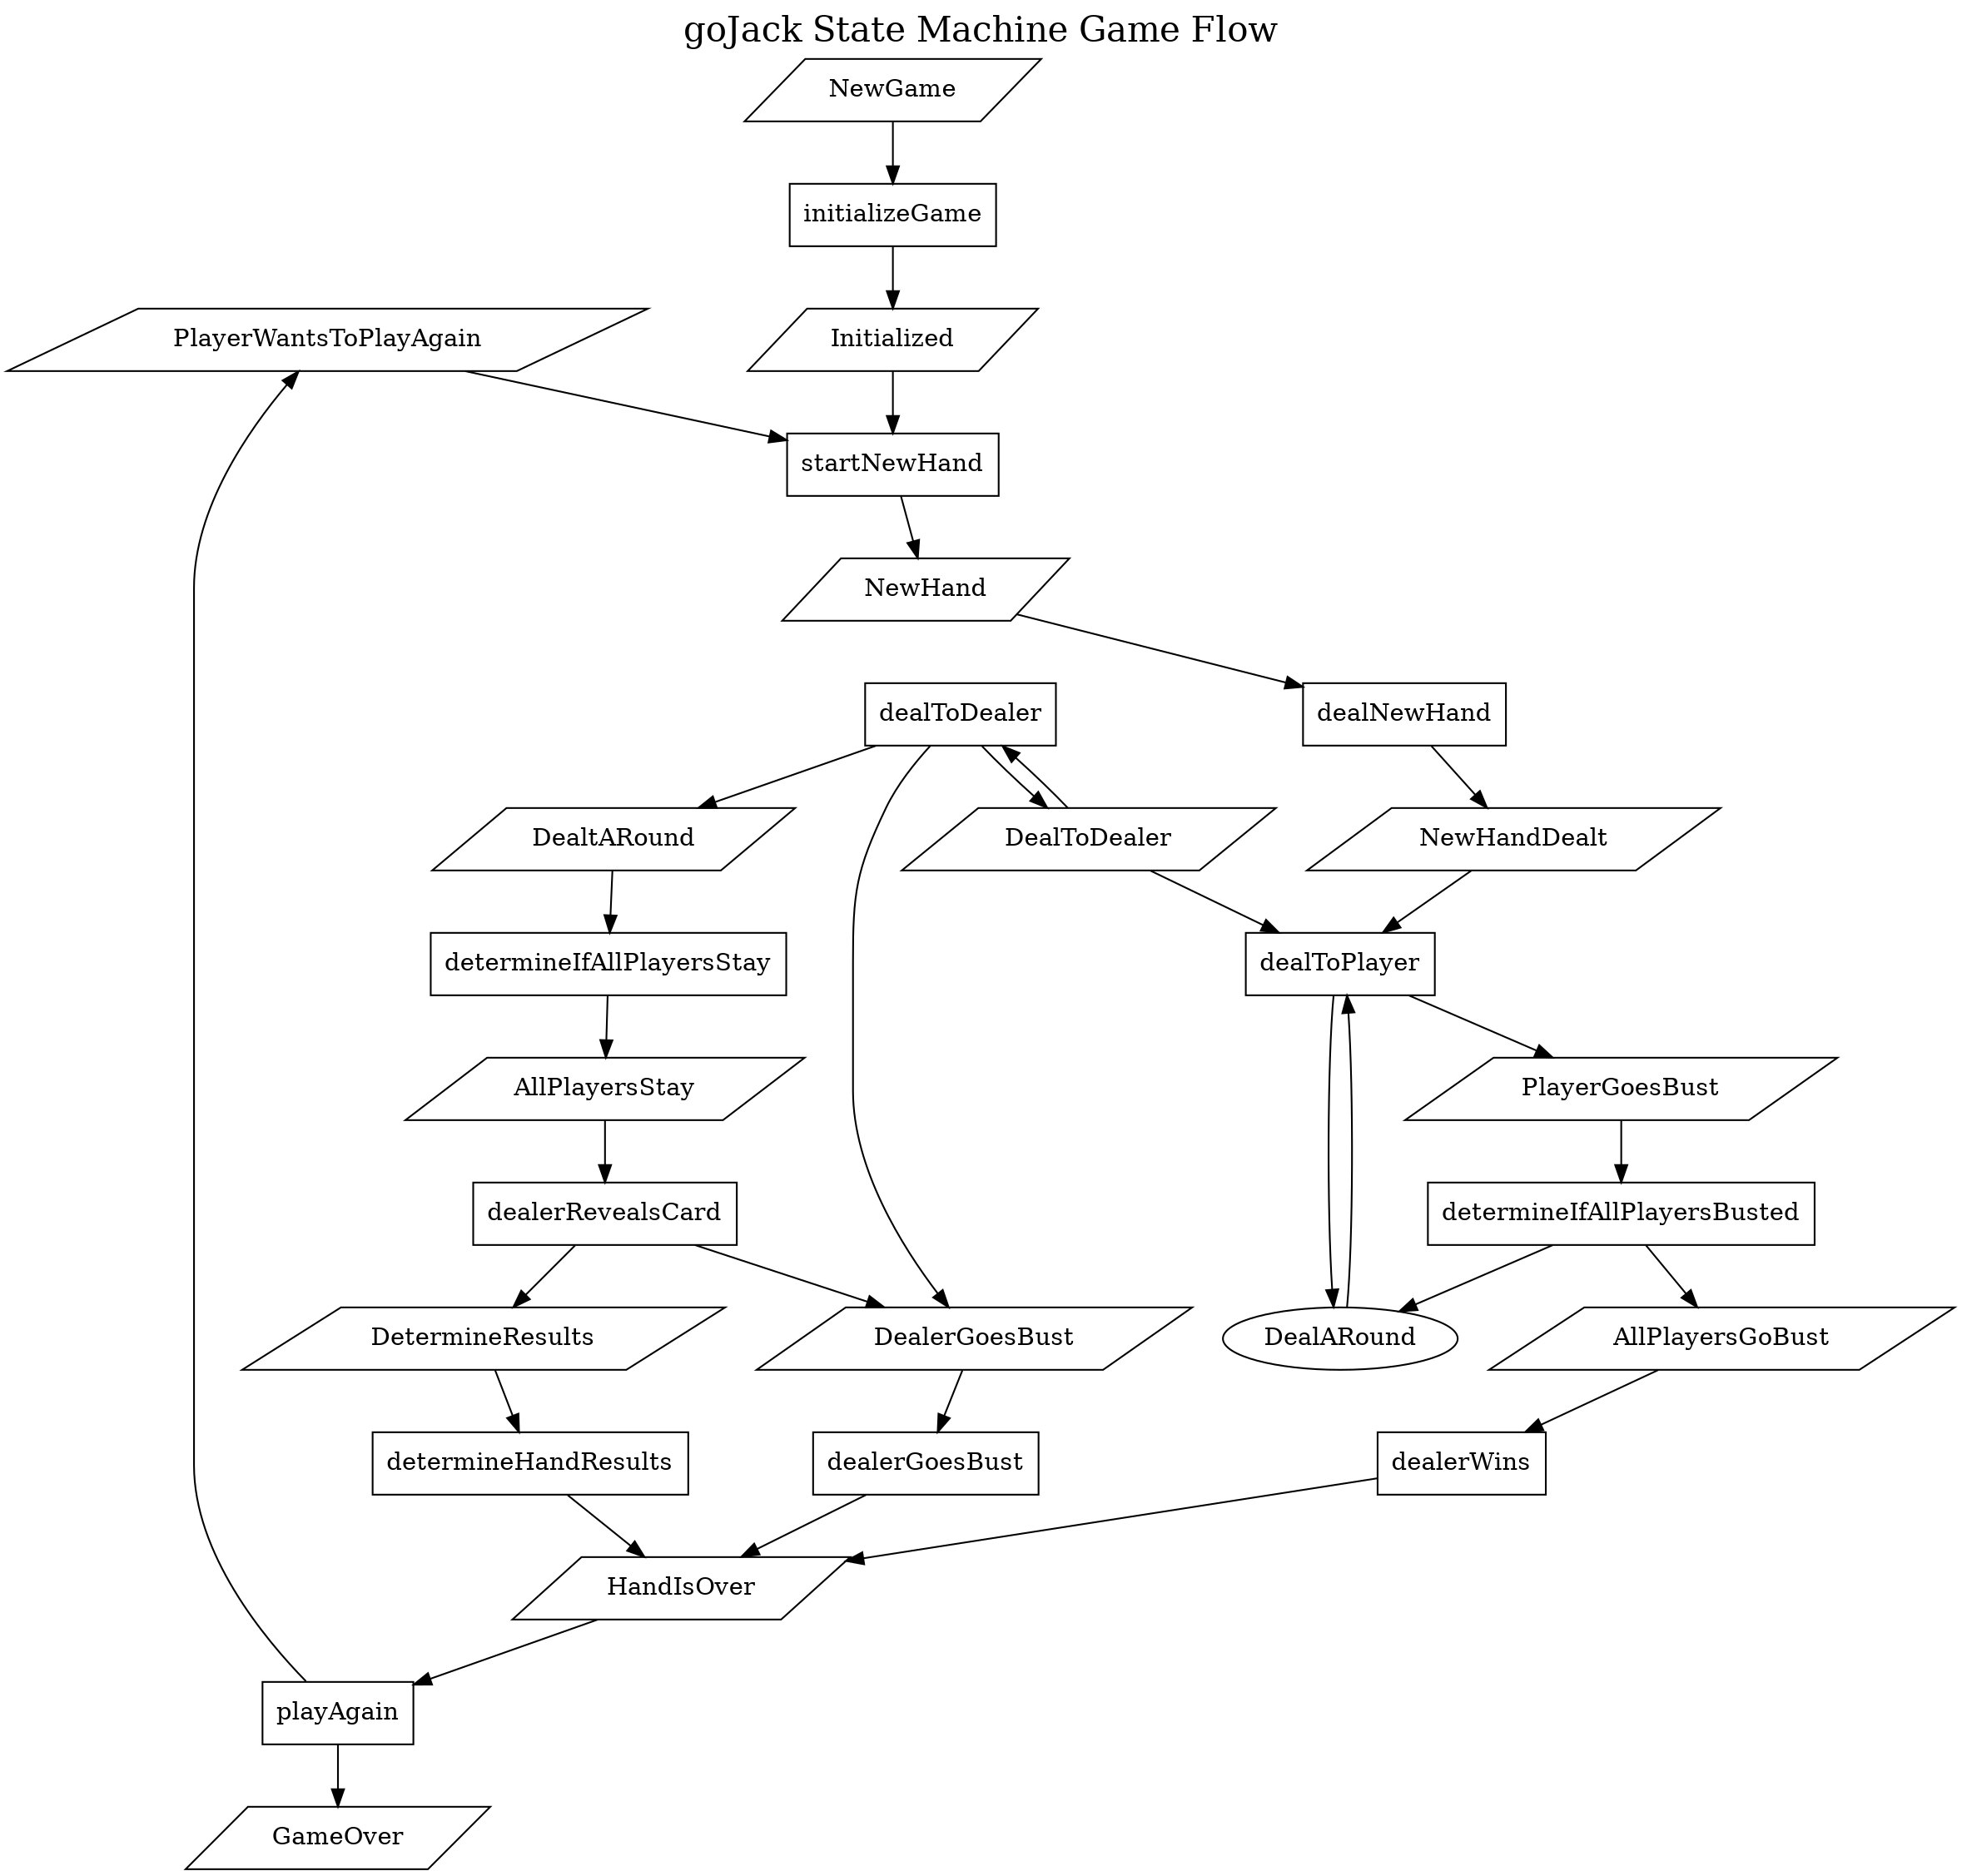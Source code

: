 digraph {
      labelloc=t
      fontsize=20
      label="goJack State Machine Game Flow"
PlayerWantsToPlayAgain GameOver [shape=parallelogram]
HandIsOver [shape=parallelogram]
playAgain [shape=box]
{ HandIsOver } -> playAgain -> { PlayerWantsToPlayAgain GameOver }
HandIsOver [shape=parallelogram]
DetermineResults [shape=parallelogram]
determineHandResults [shape=box]
{ DetermineResults } -> determineHandResults -> { HandIsOver }
HandIsOver [shape=parallelogram]
AllPlayersGoBust [shape=parallelogram]
dealerWins [shape=box]
{ AllPlayersGoBust } -> dealerWins -> { HandIsOver }
HandIsOver [shape=parallelogram]
DealerGoesBust [shape=parallelogram]
dealerGoesBust [shape=box]
{ DealerGoesBust } -> dealerGoesBust -> { HandIsOver }
DetermineResults DealerGoesBust [shape=parallelogram]
AllPlayersStay [shape=parallelogram]
dealerRevealsCard [shape=box]
{ AllPlayersStay } -> dealerRevealsCard -> { DetermineResults DealerGoesBust }
DealARound AllPlayersGoBust [shape=parallelogram]
PlayerGoesBust [shape=parallelogram]
determineIfAllPlayersBusted [shape=box]
{ PlayerGoesBust } -> determineIfAllPlayersBusted -> { DealARound AllPlayersGoBust }
AllPlayersStay [shape=parallelogram]
DealtARound [shape=parallelogram]
determineIfAllPlayersStay [shape=box]
{ DealtARound } -> determineIfAllPlayersStay -> { AllPlayersStay }
DealToDealer DealtARound DealerGoesBust [shape=parallelogram]
DealToDealer [shape=parallelogram]
dealToDealer [shape=box]
{ DealToDealer } -> dealToDealer -> { DealToDealer DealtARound DealerGoesBust }
DealARound PlayerGoesBust [shape=parallelogram]
DealARound DealToDealer NewHandDealt [shape=parallelogram]
dealToPlayer [shape=box]
{ DealARound DealToDealer NewHandDealt } -> dealToPlayer -> { DealARound PlayerGoesBust }
NewHandDealt [shape=parallelogram]
NewHand [shape=parallelogram]
dealNewHand [shape=box]
{ NewHand } -> dealNewHand -> { NewHandDealt }
NewHand [shape=parallelogram]
Initialized PlayerWantsToPlayAgain [shape=parallelogram]
startNewHand [shape=box]
{ Initialized PlayerWantsToPlayAgain } -> startNewHand -> { NewHand }
Initialized [shape=parallelogram]
NewGame [shape=parallelogram]
initializeGame [shape=box]
{ NewGame } -> initializeGame -> { Initialized }
}
